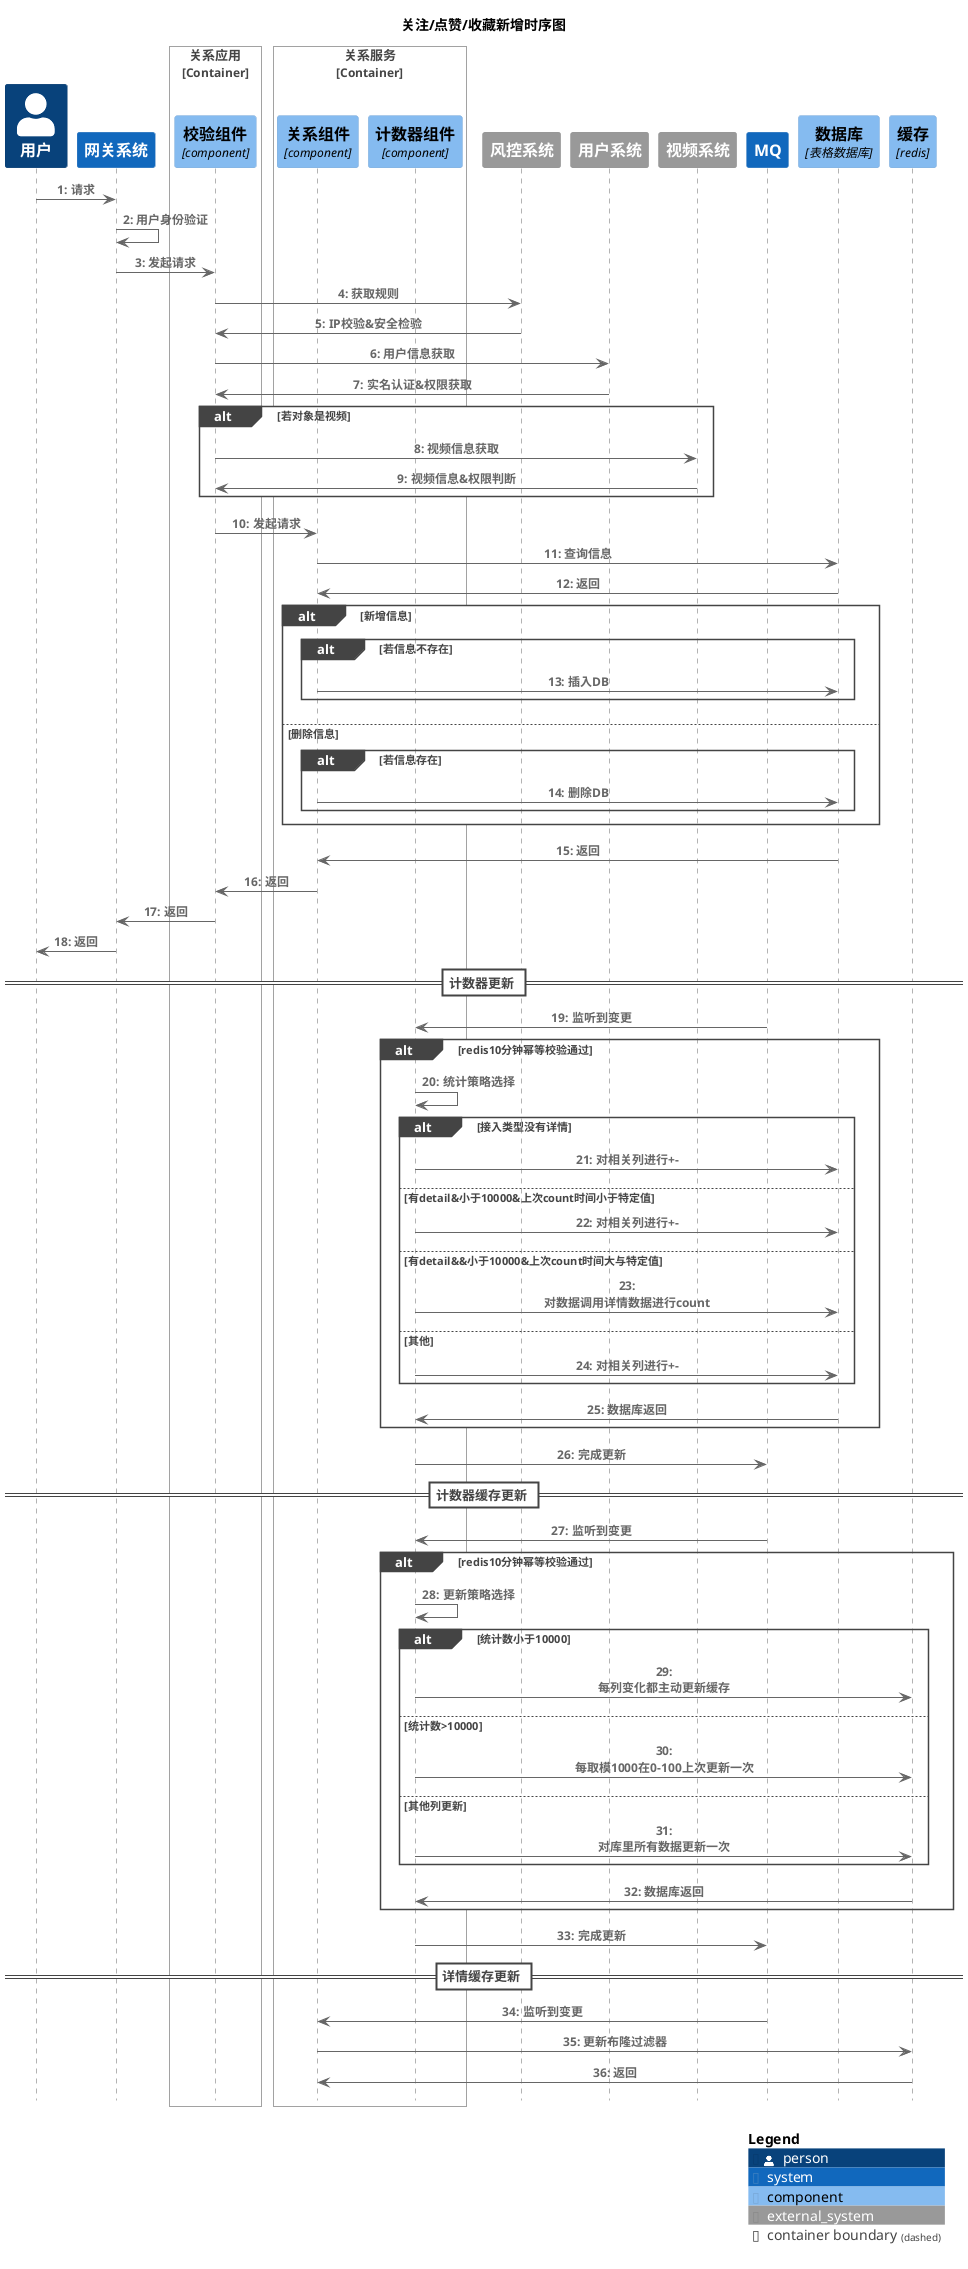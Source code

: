 @startuml
!include <C4/C4_Sequence>
SHOW_INDEX()
SHOW_LEGEND()

title 关注/点赞/收藏新增时序图
Person(user, "用户")
System(gateway,"网关系统")

Rel(user, gateway, "请求")
Rel(gateway, gateway, "用户身份验证")

Container_Boundary(relationFacade, "关系应用")
    Component(checkComponent, "校验组件", "component", "IP校验&安全检验")
Boundary_End()

Container_Boundary(relationService, "关系服务")
    Component(relationComponent, "关系组件", "component", "关系关注")
    Component(statComponent, "计数器组件", "component", "计数器更新")
Boundary_End()
System_Ext(security,"风控系统")
System_Ext(userSystem,"用户系统")
System_Ext(videoSystem,"视频系统")
System(rocketmq,"MQ")
ComponentDb(db, "数据库", "表格数据库")
ComponentDb(redis, "缓存", "redis")

Rel(gateway, checkComponent, "发起请求")

Rel(checkComponent, security, "获取规则")
Rel(security,checkComponent, "IP校验&安全检验")

Rel(checkComponent, userSystem, "用户信息获取")
Rel(userSystem,checkComponent, "实名认证&权限获取")

alt 若对象是视频
Rel(checkComponent, videoSystem, "视频信息获取")
Rel(videoSystem,checkComponent, "视频信息&权限判断")
end

Rel(checkComponent, relationComponent, "发起请求")
Rel(relationComponent, db, "查询信息")
Rel(db, relationComponent, "返回")
alt 新增信息
alt 若信息不存在
Rel(relationComponent, db, "插入DB")
end
else 删除信息
alt 若信息存在
Rel(relationComponent,db , "删除DB")
end
end
Rel(db, relationComponent, "返回")


Rel(relationComponent, checkComponent, "返回")
Rel(checkComponent, gateway, "返回")
Rel(gateway, user, "返回")

== 计数器更新 ==
Rel(rocketmq, statComponent, "监听到变更")
alt redis10分钟幂等校验通过
Rel(statComponent, statComponent, "统计策略选择")
alt 接入类型没有详情
  Rel(statComponent, db, "对相关列进行+-")
else 有detail&小于10000&上次count时间小于特定值
  Rel(statComponent, db, "对相关列进行+-")
else  有detail&&小于10000&上次count时间大与特定值
  Rel(statComponent, db, "对数据调用详情数据进行count")
else 其他
   Rel(statComponent, db, "对相关列进行+-")
end
Rel(db, statComponent, "数据库返回")
end
Rel(statComponent, rocketmq, "完成更新")

== 计数器缓存更新 ==
Rel(rocketmq, statComponent, "监听到变更")
alt redis10分钟幂等校验通过
Rel(statComponent, statComponent, "更新策略选择")
alt 统计数小于10000
  Rel(statComponent, redis, "每列变化都主动更新缓存")
else 统计数>10000
  Rel(statComponent, redis, "每取模1000在0-100上次更新一次")
else  其他列更新
  Rel(statComponent, redis, "对库里所有数据更新一次")
end
Rel(redis, statComponent, "数据库返回")
end
Rel(statComponent, rocketmq, "完成更新")
== 详情缓存更新 ==
Rel(rocketmq, relationComponent, "监听到变更")
Rel(relationComponent, redis, "更新布隆过滤器")
Rel(redis, relationComponent, "返回")
SHOW_LEGEND()
@enduml
